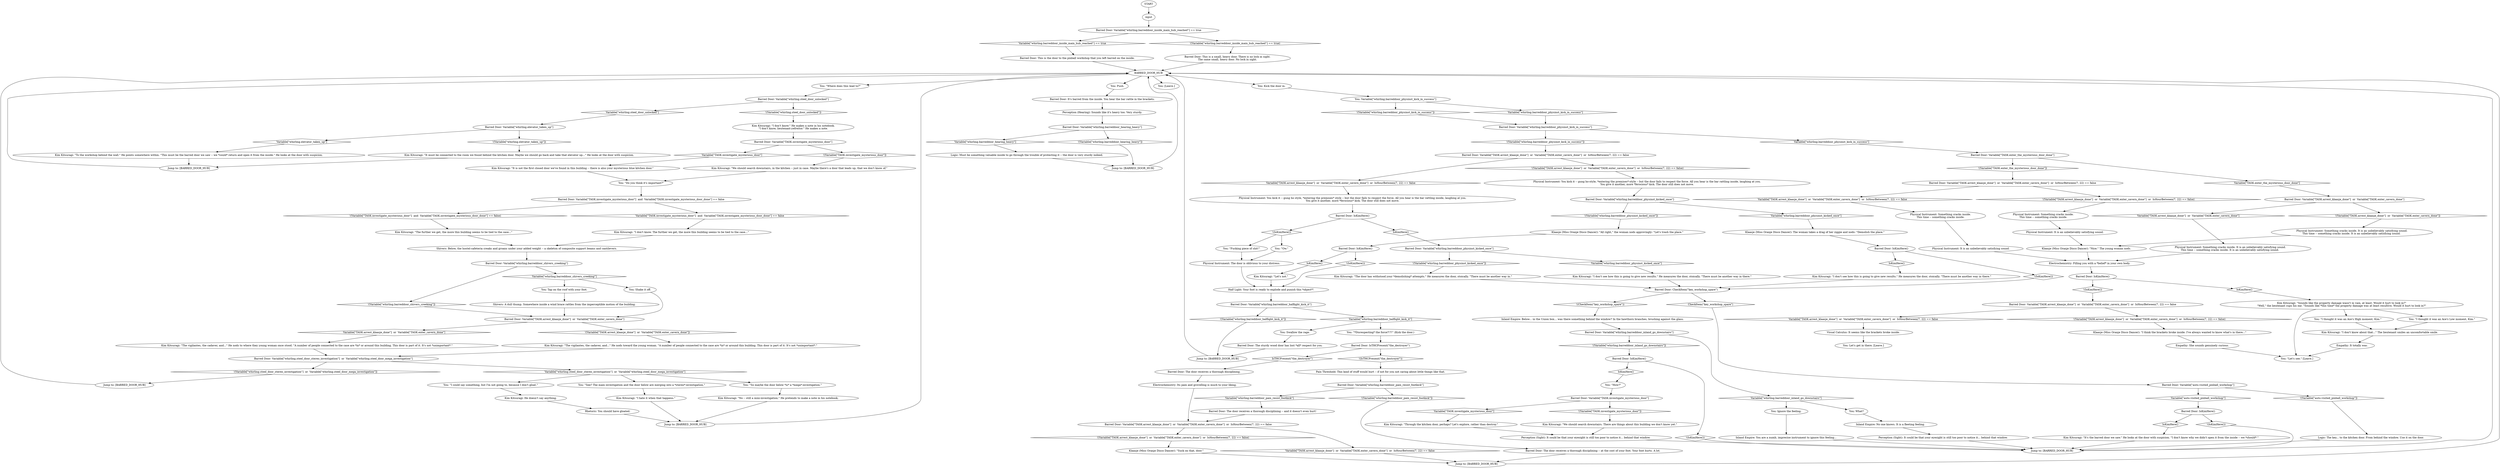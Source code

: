 # WHIRLING F3 / BARRED DOOR
# This is the door on the roof. 
#Phys Inst white get in
# ==================================================
digraph G {
	  0 [label="START"];
	  1 [label="input"];
	  2 [label="You: \"I thought it was an Ace's High moment, Kim.\""];
	  3 [label="Barred Door: It's barred from the inside. You hear the bar rattle in the brackets."];
	  4 [label="Jump to: [BARRED_DOOR_HUB]"];
	  5 [label="Barred Door: This is the door to the pinball workshop that you left barred on the inside."];
	  6 [label="You: \"*Disrespecting* the force?!?!\" (Kick the door.)"];
	  7 [label="Pain Threshold: This kind of stuff would hurt -- if not for you not caring about little things like that."];
	  8 [label="Klaasje (Miss Oranje Disco Dancer): \"Suck on that, door.\""];
	  9 [label="Kim Kitsuragi: \"To the workshop behind the wall.\" He points somewhere within. \"This must be the barred door we saw -- we *could* return and open it from the inside.\" He looks at the door with suspicion."];
	  10 [label="Physical Instrument: You kick it -- gung ho style, *entering the premises* style -- but the door fails to respect the force. All you hear is the bar rattling inside, laughing at you.\nYou give it another, more *ferocious* kick. The door still does not move."];
	  11 [label="Barred Door: Variable[\"whirling.barreddoor_halflight_kick_it\"]"];
	  12 [label="Variable[\"whirling.barreddoor_halflight_kick_it\"]", shape=diamond];
	  13 [label="!(Variable[\"whirling.barreddoor_halflight_kick_it\"])", shape=diamond];
	  14 [label="You: Swallow the rage."];
	  15 [label="Klaasje (Miss Oranje Disco Dancer): \"I think the brackets broke inside. I've always wanted to know what's in there...\""];
	  16 [label="You: \"Where does this lead to?\""];
	  17 [label="Kim Kitsuragi: \"It is not the first closed door we've found in this building -- there is also your mysterious blue kitchen door.\""];
	  18 [label="Kim Kitsuragi: \"The vigilantes, the cadaver, and...\" He nods toward the young woman. \"A number of people connected to the case are *in* or around this building. This door is part of it. It's not *unimportant*.\""];
	  19 [label="Physical Instrument: Something cracks inside.\nThis time -- something cracks inside."];
	  20 [label="Kim Kitsuragi: \"I don't know. The further we get, the more this building seems to be tied to the case...\""];
	  21 [label="Physical Instrument: It is an unbelievably satisfying sound."];
	  22 [label="Shivers: Below, the hostel-cafeteria creaks and groans under your added weight -- a skeleton of composite support beams and cantilevers."];
	  23 [label="Barred Door: Variable[\"whirling.barreddoor_shivers_creeking\"]"];
	  24 [label="Variable[\"whirling.barreddoor_shivers_creeking\"]", shape=diamond];
	  25 [label="!(Variable[\"whirling.barreddoor_shivers_creeking\"])", shape=diamond];
	  26 [label="You: Let's get in there. [Leave.]"];
	  27 [label="Kim Kitsuragi: \"I don't see how this is going to give new results.\" He measures the door, stoically. \"There must be another way in there.\""];
	  28 [label="Perception (Sight): It could be that your eyesight is still too poor to notice it... behind that window."];
	  29 [label="Inland Empire: No one knows. It is a fleeting feeling."];
	  30 [label="Barred Door: CheckItem(\"key_workshop_spare\")"];
	  31 [label="CheckItem(\"key_workshop_spare\")", shape=diamond];
	  32 [label="!(CheckItem(\"key_workshop_spare\"))", shape=diamond];
	  33 [label="Barred Door: Variable[\"whirling.steel_door_stereo_investigation\"]  or  Variable[\"whirling.steel_door_mega_investigation\"]"];
	  34 [label="Variable[\"whirling.steel_door_stereo_investigation\"]  or  Variable[\"whirling.steel_door_mega_investigation\"]", shape=diamond];
	  35 [label="!(Variable[\"whirling.steel_door_stereo_investigation\"]  or  Variable[\"whirling.steel_door_mega_investigation\"])", shape=diamond];
	  36 [label="Barred Door: The door receives a thorough disciplining."];
	  37 [label="Barred Door: This is a small, heavy door. There is no lock in sight.\nThe same small, heavy door. No lock in sight."];
	  38 [label="Kim Kitsuragi: \"I don't see how this is going to give new results.\" He measures the door, stoically. \"There must be another way in there.\""];
	  39 [label="Kim Kitsuragi: \"Through the kitchen door, perhaps? Let's explore, rather than destroy.\""];
	  40 [label="Barred Door: Variable[\"TASK.investigate_mysterious_door\"]  and  Variable[\"TASK.investigate_mysterious_door_done\"] == false"];
	  41 [label="Variable[\"TASK.investigate_mysterious_door\"]  and  Variable[\"TASK.investigate_mysterious_door_done\"] == false", shape=diamond];
	  42 [label="!(Variable[\"TASK.investigate_mysterious_door\"]  and  Variable[\"TASK.investigate_mysterious_door_done\"] == false)", shape=diamond];
	  43 [label="You: \"I thought it was an Ace's Low moment, Kim.\""];
	  45 [label="Klaasje (Miss Oranje Disco Dancer): \"All right,\" the woman nods approvingly: \"Let's trash the place.\""];
	  46 [label="Barred Door: Variable[\"TASK.arrest_klaasje_done\"]  or  Variable[\"TASK.enter_cavern_done\"]  or  IsHourBetween(7, 22) == false"];
	  47 [label="Variable[\"TASK.arrest_klaasje_done\"]  or  Variable[\"TASK.enter_cavern_done\"]  or  IsHourBetween(7, 22) == false", shape=diamond];
	  48 [label="!(Variable[\"TASK.arrest_klaasje_done\"]  or  Variable[\"TASK.enter_cavern_done\"]  or  IsHourBetween(7, 22) == false)", shape=diamond];
	  49 [label="Kim Kitsuragi: \"The door has withstood your *demolishing* attempts.\" He measures the door, stoically. \"There must be another way in.\""];
	  50 [label="Barred Door: Variable[\"TASK.arrest_klaasje_done\"]  or  Variable[\"TASK.enter_cavern_done\"]  or  IsHourBetween(7, 22) == false"];
	  51 [label="Variable[\"TASK.arrest_klaasje_done\"]  or  Variable[\"TASK.enter_cavern_done\"]  or  IsHourBetween(7, 22) == false", shape=diamond];
	  52 [label="!(Variable[\"TASK.arrest_klaasje_done\"]  or  Variable[\"TASK.enter_cavern_done\"]  or  IsHourBetween(7, 22) == false)", shape=diamond];
	  53 [label="Kim Kitsuragi: \"No -- still a mini-investigation.\" He pretends to make a note in his notebook."];
	  54 [label="Empathy: It totally was."];
	  55 [label="Logic: Must be something valuable inside to go through the trouble of protecting it -- the door is very sturdy indeed."];
	  56 [label="You: Push."];
	  57 [label="Barred Door: Variable[\"TASK.arrest_klaasje_done\"]  or  Variable[\"TASK.enter_cavern_done\"]"];
	  58 [label="Variable[\"TASK.arrest_klaasje_done\"]  or  Variable[\"TASK.enter_cavern_done\"]", shape=diamond];
	  59 [label="!(Variable[\"TASK.arrest_klaasje_done\"]  or  Variable[\"TASK.enter_cavern_done\"])", shape=diamond];
	  60 [label="Half Light: Your foot is ready to explode and punish this *object*!"];
	  61 [label="Barred Door: Variable[\"whirling.barreddoor_pain_resist_footkick\"]"];
	  62 [label="Variable[\"whirling.barreddoor_pain_resist_footkick\"]", shape=diamond];
	  63 [label="!(Variable[\"whirling.barreddoor_pain_resist_footkick\"])", shape=diamond];
	  64 [label="You: \"Let's see.\" [Leave.]"];
	  65 [label="Barred Door: Variable[\"whirling.barreddoor_hearing_heavy\"]"];
	  66 [label="Variable[\"whirling.barreddoor_hearing_heavy\"]", shape=diamond];
	  67 [label="!(Variable[\"whirling.barreddoor_hearing_heavy\"])", shape=diamond];
	  68 [label="You: Tap on the roof with your foot."];
	  69 [label="Barred Door: Variable[\"whirling.barreddoor_physinst_kicked_once\"]"];
	  70 [label="Variable[\"whirling.barreddoor_physinst_kicked_once\"]", shape=diamond];
	  71 [label="!(Variable[\"whirling.barreddoor_physinst_kicked_once\"])", shape=diamond];
	  72 [label="Klaasje (Miss Oranje Disco Dancer): The woman takes a drag of her ziggie and nods: \"Demolish the place.\""];
	  73 [label="You: What?"];
	  74 [label="Inland Empire: You are a numb, imprecise instrument to ignore this feeling..."];
	  75 [label="Kim Kitsuragi: \"It's the barred door we saw.\" He looks at the door with suspicion. \"I don't know why we didn't open it from the inside -- we *should*.\""];
	  76 [label="Kim Kitsuragi: \"I hate it when that happens.\""];
	  77 [label="Kim Kitsuragi: \"We should search downstairs, in the kitchen -- just in case. Maybe there's a door that leads up, that we don't know of.\""];
	  78 [label="Physical Instrument: Something cracks inside. It is an unbelievably satisfying sound.\nThis time -- something cracks inside. It is an unbelievably satisfying sound. "];
	  79 [label="Kim Kitsuragi: \"I don't know about that...\" The lieutenant smiles an uncomfortable smile."];
	  80 [label="BARRED_DOOR_HUB"];
	  81 [label="You: [Leave.]"];
	  82 [label="Shivers: A dull thump. Somewhere inside a wind brace rattles from the imperceptible motion of the building."];
	  83 [label="Barred Door: IsKimHere()"];
	  84 [label="IsKimHere()", shape=diamond];
	  85 [label="!(IsKimHere())", shape=diamond];
	  86 [label="Perception (Sight): It could be that your eyesight is still too poor to notice it... behind that window."];
	  87 [label="Barred Door: IsKimHere()"];
	  88 [label="IsKimHere()", shape=diamond];
	  89 [label="!(IsKimHere())", shape=diamond];
	  90 [label="Barred Door: The sturdy wood door has lost *all* respect for you."];
	  91 [label="Perception (Hearing): Sounds like it's heavy too. Very sturdy."];
	  92 [label="Barred Door: Variable[\"whirling.steel_door_unlocked\"]"];
	  93 [label="Variable[\"whirling.steel_door_unlocked\"]", shape=diamond];
	  94 [label="!(Variable[\"whirling.steel_door_unlocked\"])", shape=diamond];
	  95 [label="Kim Kitsuragi: \"I don't know.\" He makes a note in his notebook.\n\"I don't know, lieutenant-yefreitor.\" He makes a note."];
	  96 [label="Kim Kitsuragi: \"Let's not.\""];
	  97 [label="Barred Door: The door receives a thorough disciplining -- at the cost of your foot. Your foot hurts. A lot."];
	  98 [label="Barred Door: Variable[\"TASK.investigate_mysterious_door\"]"];
	  99 [label="Variable[\"TASK.investigate_mysterious_door\"]", shape=diamond];
	  100 [label="!(Variable[\"TASK.investigate_mysterious_door\"])", shape=diamond];
	  101 [label="Barred Door: Variable[\"whirling.barreddoor_inland_go_downstairs\"]"];
	  102 [label="Variable[\"whirling.barreddoor_inland_go_downstairs\"]", shape=diamond];
	  103 [label="!(Variable[\"whirling.barreddoor_inland_go_downstairs\"])", shape=diamond];
	  104 [label="Barred Door: Variable[\"whirling.barreddoor_physinst_kicked_once\"]"];
	  105 [label="Variable[\"whirling.barreddoor_physinst_kicked_once\"]", shape=diamond];
	  106 [label="!(Variable[\"whirling.barreddoor_physinst_kicked_once\"])", shape=diamond];
	  107 [label="You: \"Do you think it's important?\""];
	  108 [label="Jump to: [BARRED_DOOR_HUB]"];
	  109 [label="Barred Door: IsKimHere()"];
	  110 [label="IsKimHere()", shape=diamond];
	  111 [label="!(IsKimHere())", shape=diamond];
	  112 [label="Inland Empire: Below... in the Union box... was there something behind the window? In the hawthorn branches, brushing against the glass."];
	  113 [label="Barred Door: IsTHCPresent(\"the_destroyer\")"];
	  114 [label="IsTHCPresent(\"the_destroyer\")", shape=diamond];
	  115 [label="!(IsTHCPresent(\"the_destroyer\"))", shape=diamond];
	  116 [label="Physical Instrument: It is an unbelievably satisfying sound."];
	  117 [label="Barred Door: IsKimHere()"];
	  118 [label="IsKimHere()", shape=diamond];
	  119 [label="!(IsKimHere())", shape=diamond];
	  120 [label="Electrochemistry: Its pain and grovelling is much to your liking."];
	  121 [label="Empathy: She sounds genuinely curious."];
	  122 [label="Klaasje (Miss Oranje Disco Dancer): \"Nice.\" The young woman nods."];
	  123 [label="Jump to: [BARRED_DOOR_HUB]"];
	  124 [label="Barred Door: Variable[\"auto.visited_pinball_workshop\"]"];
	  125 [label="Variable[\"auto.visited_pinball_workshop\"]", shape=diamond];
	  126 [label="!(Variable[\"auto.visited_pinball_workshop\"])", shape=diamond];
	  127 [label="Physical Instrument: Something cracks inside. It is an unbelievably satisfying sound.\nThis time -- something cracks inside. It is an unbelievably satisfying sound. "];
	  128 [label="Barred Door: Variable[\"TASK.arrest_klaasje_done\"]  or  Variable[\"TASK.enter_cavern_done\"]"];
	  129 [label="Variable[\"TASK.arrest_klaasje_done\"]  or  Variable[\"TASK.enter_cavern_done\"]", shape=diamond];
	  130 [label="!(Variable[\"TASK.arrest_klaasje_done\"]  or  Variable[\"TASK.enter_cavern_done\"])", shape=diamond];
	  131 [label="Kim Kitsuragi: \"The vigilantes, the cadaver, and...\" He nods to where they young woman once stood. \"A number of people connected to the case are *in* or around this building. This door is part of it. It's not *unimportant*.\""];
	  132 [label="Kim Kitsuragi: \"Sounds like the property damage wasn't in vain, at least. Would it hurt to look in?\"\n\"Well,\" the lieutenant cups his ear. \"Sounds like *this time* the property damage was at least resultive. Would it hurt to look in?\""];
	  133 [label="You: Kick the door in."];
	  134 [label="You: Variable[\"whirling.barreddoor_physinst_kick_in_success\"]"];
	  135 [label="Variable[\"whirling.barreddoor_physinst_kick_in_success\"]", shape=diamond];
	  136 [label="!(Variable[\"whirling.barreddoor_physinst_kick_in_success\"])", shape=diamond];
	  137 [label="Jump to: [BARRED_DOOR_HUB]"];
	  138 [label="You: \"See? The main investigation and the door below are merging into a *stereo*-investigation.\""];
	  139 [label="You: \"I could say something, but I'm not going to, because I don't gloat.\""];
	  140 [label="Jump to: [BARRED_DOOR_HUB]"];
	  141 [label="Jump to: [BARRED_DOOR_HUB]"];
	  142 [label="Electrochemistry: Filling you with a *belief* in your own body."];
	  143 [label="You: Shake it off."];
	  144 [label="You: Ignore the feeling."];
	  145 [label="Barred Door: Variable[\"TASK.investigate_mysterious_door\"]"];
	  146 [label="Variable[\"TASK.investigate_mysterious_door\"]", shape=diamond];
	  147 [label="!(Variable[\"TASK.investigate_mysterious_door\"])", shape=diamond];
	  148 [label="Kim Kitsuragi: \"We should search downstairs. There are things about this building we don't know yet.\""];
	  149 [label="Physical Instrument: Something cracks inside.\nThis time -- something cracks inside."];
	  150 [label="You: \"Ow.\""];
	  151 [label="Kim Kitsuragi: He doesn't say anything."];
	  152 [label="Barred Door: IsKimHere()"];
	  153 [label="IsKimHere()", shape=diamond];
	  154 [label="!(IsKimHere())", shape=diamond];
	  155 [label="Kim Kitsuragi: \"The further we get, the more this building seems to be tied to the case...\""];
	  156 [label="Kim Kitsuragi: \"It must be connected to the room we found behind the kitchen door. Maybe we should go back and take that elevator up...\" He looks at the door with suspicion."];
	  157 [label="Jump to: [BARRED_DOOR_HUB]"];
	  158 [label="You: \"How?\""];
	  159 [label="Barred Door: Variable[\"whirling.barreddoor_inside_main_hub_reached\"] == true"];
	  160 [label="Variable[\"whirling.barreddoor_inside_main_hub_reached\"] == true", shape=diamond];
	  161 [label="!(Variable[\"whirling.barreddoor_inside_main_hub_reached\"] == true)", shape=diamond];
	  162 [label="Barred Door: Variable[\"TASK.arrest_klaasje_done\"]  or  Variable[\"TASK.enter_cavern_done\"]  or  IsHourBetween(7, 22) == false"];
	  163 [label="Variable[\"TASK.arrest_klaasje_done\"]  or  Variable[\"TASK.enter_cavern_done\"]  or  IsHourBetween(7, 22) == false", shape=diamond];
	  164 [label="!(Variable[\"TASK.arrest_klaasje_done\"]  or  Variable[\"TASK.enter_cavern_done\"]  or  IsHourBetween(7, 22) == false)", shape=diamond];
	  165 [label="Physical Instrument: The door is oblivious to your distress."];
	  166 [label="You: \"So maybe the door below *is* a *mega*-investigation.\""];
	  167 [label="Rhetoric: You should have gloated."];
	  168 [label="Barred Door: Variable[\"TASK.enter_the_mysterious_door_done\"]"];
	  169 [label="Variable[\"TASK.enter_the_mysterious_door_done\"]", shape=diamond];
	  170 [label="!(Variable[\"TASK.enter_the_mysterious_door_done\"])", shape=diamond];
	  171 [label="Barred Door: Variable[\"whirling.elevator_taken_up\"]"];
	  172 [label="Variable[\"whirling.elevator_taken_up\"]", shape=diamond];
	  173 [label="!(Variable[\"whirling.elevator_taken_up\"])", shape=diamond];
	  174 [label="Physical Instrument: You kick it -- gung ho-style, *entering the premises*-style -- but the door fails to respect the force. All you hear is the bar rattling inside, laughing at you.\nYou give it another, more *ferocious* kick. The door still does not move."];
	  175 [label="Barred Door: Variable[\"TASK.arrest_klaasje_done\"]  or  Variable[\"TASK.enter_cavern_done\"]  or  IsHourBetween(7, 22) == false"];
	  176 [label="Variable[\"TASK.arrest_klaasje_done\"]  or  Variable[\"TASK.enter_cavern_done\"]  or  IsHourBetween(7, 22) == false", shape=diamond];
	  177 [label="!(Variable[\"TASK.arrest_klaasje_done\"]  or  Variable[\"TASK.enter_cavern_done\"]  or  IsHourBetween(7, 22) == false)", shape=diamond];
	  178 [label="Barred Door: The door receives a thorough disciplining -- and it doesn't even hurt!"];
	  179 [label="Barred Door: IsKimHere()"];
	  180 [label="IsKimHere()", shape=diamond];
	  181 [label="!(IsKimHere())", shape=diamond];
	  182 [label="Barred Door: Variable[\"whirling.barreddoor_physinst_kick_in_success\"]"];
	  183 [label="Variable[\"whirling.barreddoor_physinst_kick_in_success\"]", shape=diamond];
	  184 [label="!(Variable[\"whirling.barreddoor_physinst_kick_in_success\"])", shape=diamond];
	  185 [label="Visual Calculus: It seems like the brackets broke inside."];
	  186 [label="You: \"Fucking piece of shit!\""];
	  187 [label="Logic: The key... to the kitchen door. From behind the window. Use it on the door."];
	  0 -> 1
	  1 -> 159
	  2 -> 79
	  3 -> 91
	  4 -> 80
	  5 -> 80
	  6 -> 113
	  7 -> 61
	  8 -> 141
	  9 -> 108
	  10 -> 87
	  11 -> 12
	  11 -> 13
	  12 -> 6
	  12 -> 14
	  13 -> 123
	  14 -> 90
	  15 -> 121
	  16 -> 92
	  17 -> 107
	  18 -> 33
	  19 -> 116
	  20 -> 22
	  21 -> 142
	  22 -> 23
	  23 -> 24
	  23 -> 25
	  24 -> 68
	  24 -> 143
	  25 -> 57
	  27 -> 30
	  28 -> 157
	  29 -> 86
	  30 -> 32
	  30 -> 31
	  31 -> 124
	  32 -> 112
	  33 -> 34
	  33 -> 35
	  34 -> 138
	  34 -> 139
	  34 -> 166
	  35 -> 4
	  36 -> 120
	  37 -> 80
	  38 -> 30
	  39 -> 28
	  40 -> 41
	  40 -> 42
	  41 -> 20
	  42 -> 155
	  43 -> 79
	  45 -> 83
	  46 -> 48
	  46 -> 47
	  47 -> 10
	  48 -> 174
	  49 -> 30
	  50 -> 51
	  50 -> 52
	  51 -> 141
	  52 -> 8
	  53 -> 140
	  54 -> 64
	  55 -> 137
	  56 -> 3
	  57 -> 58
	  57 -> 59
	  58 -> 131
	  59 -> 18
	  60 -> 11
	  61 -> 62
	  61 -> 63
	  62 -> 178
	  63 -> 97
	  65 -> 66
	  65 -> 67
	  66 -> 55
	  67 -> 137
	  68 -> 82
	  69 -> 70
	  69 -> 71
	  70 -> 72
	  71 -> 45
	  72 -> 109
	  73 -> 29
	  74 -> 157
	  75 -> 157
	  76 -> 140
	  77 -> 107
	  78 -> 142
	  79 -> 54
	  80 -> 56
	  80 -> 16
	  80 -> 133
	  80 -> 81
	  82 -> 57
	  83 -> 84
	  83 -> 85
	  84 -> 96
	  85 -> 60
	  86 -> 157
	  87 -> 88
	  87 -> 89
	  88 -> 104
	  89 -> 186
	  89 -> 150
	  90 -> 123
	  91 -> 65
	  92 -> 93
	  92 -> 94
	  93 -> 171
	  94 -> 95
	  95 -> 98
	  96 -> 60
	  97 -> 141
	  98 -> 99
	  98 -> 100
	  99 -> 17
	  100 -> 77
	  101 -> 102
	  101 -> 103
	  102 -> 144
	  102 -> 73
	  103 -> 179
	  104 -> 105
	  104 -> 106
	  105 -> 27
	  106 -> 49
	  107 -> 40
	  108 -> 80
	  109 -> 110
	  109 -> 111
	  110 -> 38
	  111 -> 30
	  112 -> 101
	  113 -> 114
	  113 -> 115
	  114 -> 36
	  115 -> 7
	  116 -> 122
	  117 -> 118
	  117 -> 119
	  118 -> 75
	  119 -> 157
	  120 -> 50
	  121 -> 64
	  122 -> 142
	  123 -> 80
	  124 -> 125
	  124 -> 126
	  125 -> 117
	  126 -> 187
	  127 -> 122
	  128 -> 129
	  128 -> 130
	  129 -> 78
	  130 -> 127
	  131 -> 33
	  132 -> 64
	  132 -> 2
	  132 -> 43
	  133 -> 134
	  134 -> 136
	  134 -> 135
	  135 -> 182
	  136 -> 182
	  137 -> 80
	  138 -> 76
	  139 -> 151
	  140 -> 80
	  141 -> 80
	  142 -> 152
	  143 -> 57
	  144 -> 74
	  145 -> 146
	  145 -> 147
	  146 -> 39
	  147 -> 148
	  148 -> 28
	  149 -> 21
	  150 -> 165
	  151 -> 167
	  152 -> 153
	  152 -> 154
	  153 -> 132
	  154 -> 162
	  155 -> 22
	  156 -> 108
	  157 -> 80
	  158 -> 145
	  159 -> 160
	  159 -> 161
	  160 -> 5
	  161 -> 37
	  162 -> 163
	  162 -> 164
	  163 -> 185
	  164 -> 15
	  165 -> 60
	  166 -> 53
	  167 -> 140
	  168 -> 169
	  168 -> 170
	  169 -> 128
	  170 -> 175
	  171 -> 172
	  171 -> 173
	  172 -> 9
	  173 -> 156
	  174 -> 69
	  175 -> 176
	  175 -> 177
	  176 -> 149
	  177 -> 19
	  178 -> 50
	  179 -> 180
	  179 -> 181
	  180 -> 158
	  181 -> 157
	  182 -> 184
	  182 -> 183
	  183 -> 168
	  184 -> 46
	  185 -> 26
	  186 -> 165
	  187 -> 157
}

